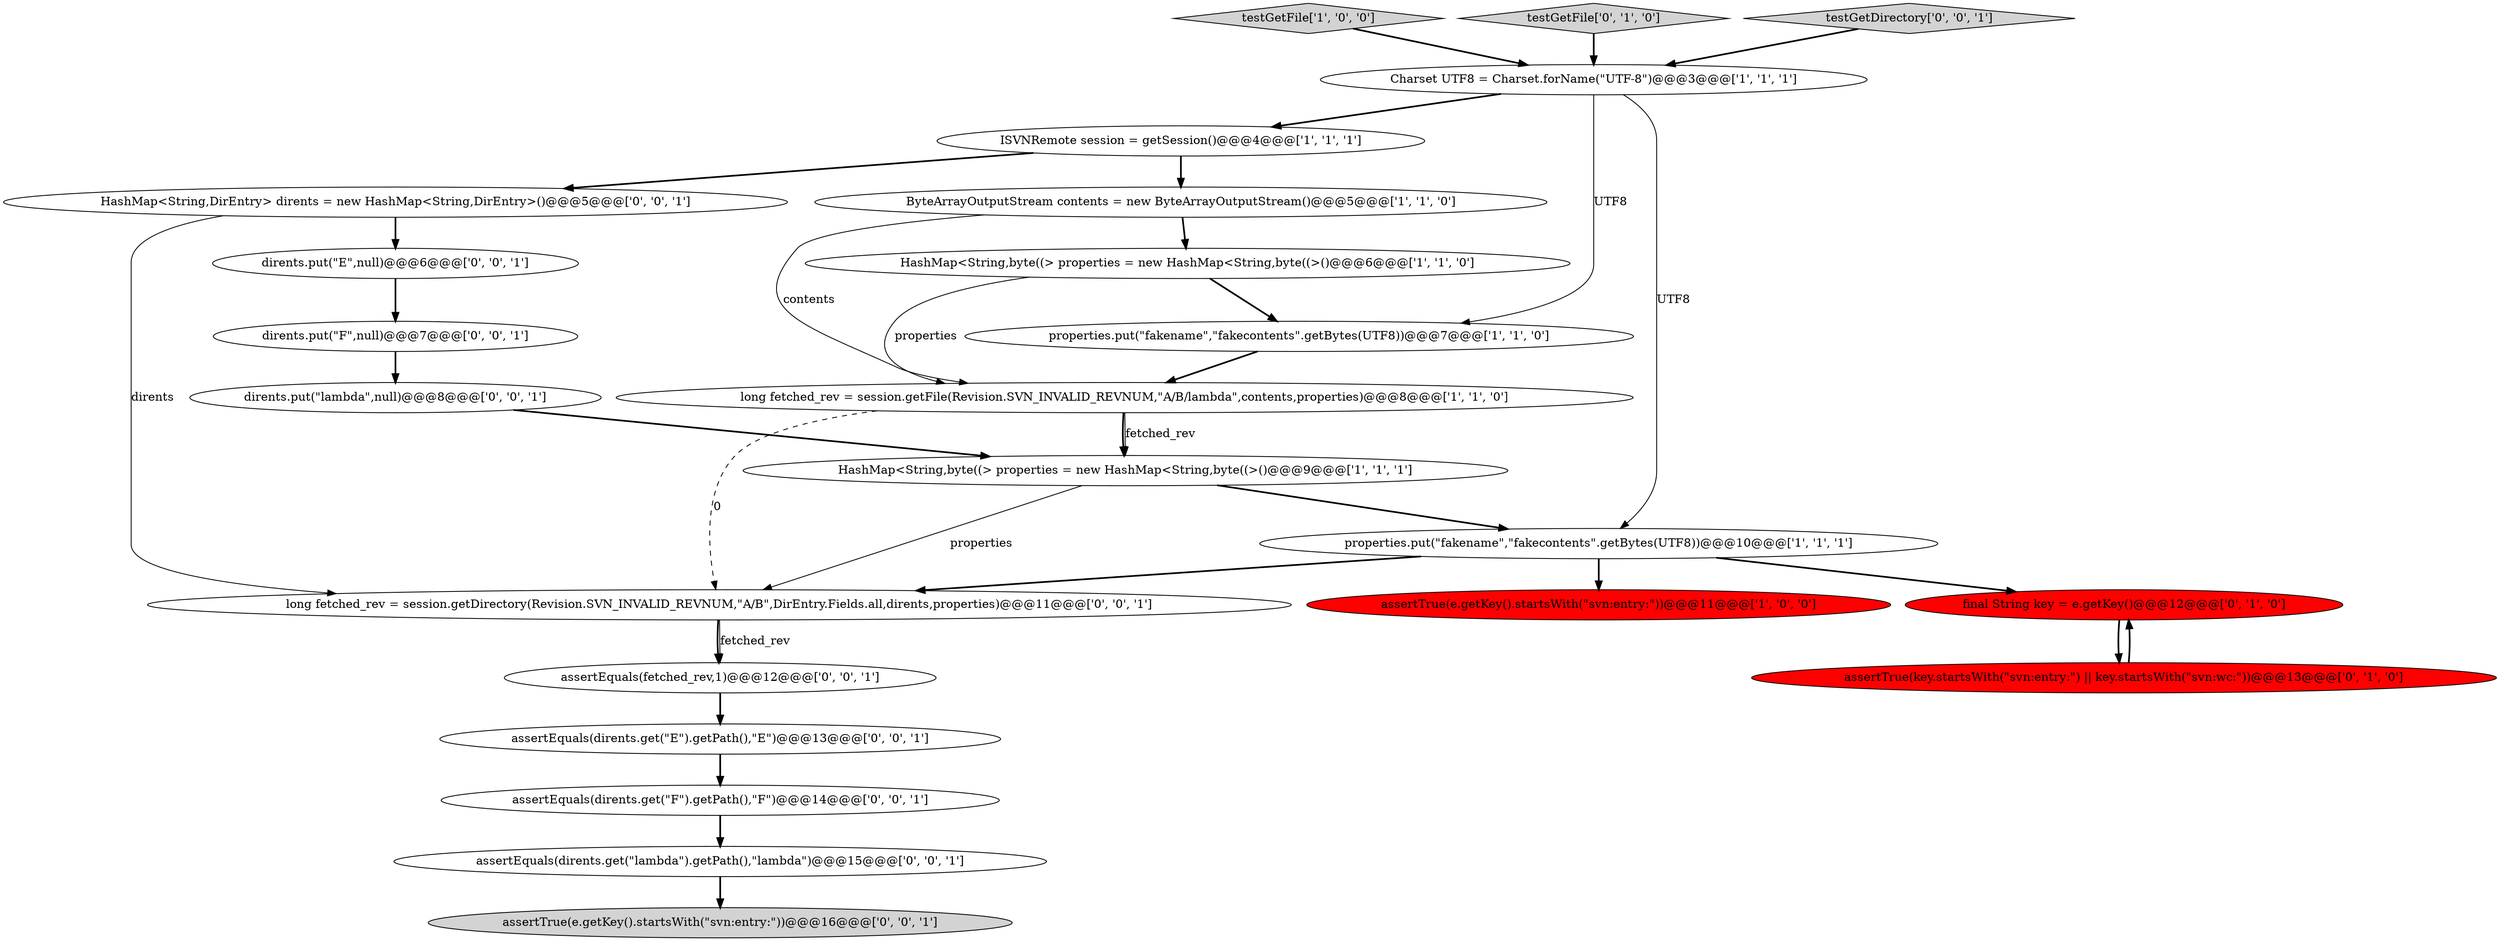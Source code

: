 digraph {
7 [style = filled, label = "Charset UTF8 = Charset.forName(\"UTF-8\")@@@3@@@['1', '1', '1']", fillcolor = white, shape = ellipse image = "AAA0AAABBB1BBB"];
18 [style = filled, label = "HashMap<String,DirEntry> dirents = new HashMap<String,DirEntry>()@@@5@@@['0', '0', '1']", fillcolor = white, shape = ellipse image = "AAA0AAABBB3BBB"];
5 [style = filled, label = "testGetFile['1', '0', '0']", fillcolor = lightgray, shape = diamond image = "AAA0AAABBB1BBB"];
23 [style = filled, label = "assertEquals(dirents.get(\"lambda\").getPath(),\"lambda\")@@@15@@@['0', '0', '1']", fillcolor = white, shape = ellipse image = "AAA0AAABBB3BBB"];
21 [style = filled, label = "dirents.put(\"E\",null)@@@6@@@['0', '0', '1']", fillcolor = white, shape = ellipse image = "AAA0AAABBB3BBB"];
2 [style = filled, label = "ISVNRemote session = getSession()@@@4@@@['1', '1', '1']", fillcolor = white, shape = ellipse image = "AAA0AAABBB1BBB"];
12 [style = filled, label = "assertTrue(key.startsWith(\"svn:entry:\") || key.startsWith(\"svn:wc:\"))@@@13@@@['0', '1', '0']", fillcolor = red, shape = ellipse image = "AAA1AAABBB2BBB"];
16 [style = filled, label = "long fetched_rev = session.getDirectory(Revision.SVN_INVALID_REVNUM,\"A/B\",DirEntry.Fields.all,dirents,properties)@@@11@@@['0', '0', '1']", fillcolor = white, shape = ellipse image = "AAA0AAABBB3BBB"];
0 [style = filled, label = "assertTrue(e.getKey().startsWith(\"svn:entry:\"))@@@11@@@['1', '0', '0']", fillcolor = red, shape = ellipse image = "AAA1AAABBB1BBB"];
19 [style = filled, label = "dirents.put(\"lambda\",null)@@@8@@@['0', '0', '1']", fillcolor = white, shape = ellipse image = "AAA0AAABBB3BBB"];
3 [style = filled, label = "HashMap<String,byte((> properties = new HashMap<String,byte((>()@@@6@@@['1', '1', '0']", fillcolor = white, shape = ellipse image = "AAA0AAABBB1BBB"];
1 [style = filled, label = "HashMap<String,byte((> properties = new HashMap<String,byte((>()@@@9@@@['1', '1', '1']", fillcolor = white, shape = ellipse image = "AAA0AAABBB1BBB"];
13 [style = filled, label = "dirents.put(\"F\",null)@@@7@@@['0', '0', '1']", fillcolor = white, shape = ellipse image = "AAA0AAABBB3BBB"];
10 [style = filled, label = "final String key = e.getKey()@@@12@@@['0', '1', '0']", fillcolor = red, shape = ellipse image = "AAA1AAABBB2BBB"];
9 [style = filled, label = "ByteArrayOutputStream contents = new ByteArrayOutputStream()@@@5@@@['1', '1', '0']", fillcolor = white, shape = ellipse image = "AAA0AAABBB1BBB"];
17 [style = filled, label = "assertEquals(dirents.get(\"F\").getPath(),\"F\")@@@14@@@['0', '0', '1']", fillcolor = white, shape = ellipse image = "AAA0AAABBB3BBB"];
22 [style = filled, label = "assertTrue(e.getKey().startsWith(\"svn:entry:\"))@@@16@@@['0', '0', '1']", fillcolor = lightgray, shape = ellipse image = "AAA0AAABBB3BBB"];
8 [style = filled, label = "properties.put(\"fakename\",\"fakecontents\".getBytes(UTF8))@@@10@@@['1', '1', '1']", fillcolor = white, shape = ellipse image = "AAA0AAABBB1BBB"];
6 [style = filled, label = "long fetched_rev = session.getFile(Revision.SVN_INVALID_REVNUM,\"A/B/lambda\",contents,properties)@@@8@@@['1', '1', '0']", fillcolor = white, shape = ellipse image = "AAA0AAABBB1BBB"];
14 [style = filled, label = "assertEquals(dirents.get(\"E\").getPath(),\"E\")@@@13@@@['0', '0', '1']", fillcolor = white, shape = ellipse image = "AAA0AAABBB3BBB"];
11 [style = filled, label = "testGetFile['0', '1', '0']", fillcolor = lightgray, shape = diamond image = "AAA0AAABBB2BBB"];
15 [style = filled, label = "assertEquals(fetched_rev,1)@@@12@@@['0', '0', '1']", fillcolor = white, shape = ellipse image = "AAA0AAABBB3BBB"];
4 [style = filled, label = "properties.put(\"fakename\",\"fakecontents\".getBytes(UTF8))@@@7@@@['1', '1', '0']", fillcolor = white, shape = ellipse image = "AAA0AAABBB1BBB"];
20 [style = filled, label = "testGetDirectory['0', '0', '1']", fillcolor = lightgray, shape = diamond image = "AAA0AAABBB3BBB"];
8->16 [style = bold, label=""];
8->10 [style = bold, label=""];
16->15 [style = bold, label=""];
1->8 [style = bold, label=""];
15->14 [style = bold, label=""];
4->6 [style = bold, label=""];
6->1 [style = solid, label="fetched_rev"];
2->18 [style = bold, label=""];
14->17 [style = bold, label=""];
2->9 [style = bold, label=""];
3->4 [style = bold, label=""];
17->23 [style = bold, label=""];
8->0 [style = bold, label=""];
6->1 [style = bold, label=""];
19->1 [style = bold, label=""];
13->19 [style = bold, label=""];
12->10 [style = bold, label=""];
6->16 [style = dashed, label="0"];
23->22 [style = bold, label=""];
3->6 [style = solid, label="properties"];
1->16 [style = solid, label="properties"];
10->12 [style = bold, label=""];
7->2 [style = bold, label=""];
18->16 [style = solid, label="dirents"];
7->4 [style = solid, label="UTF8"];
9->6 [style = solid, label="contents"];
9->3 [style = bold, label=""];
5->7 [style = bold, label=""];
18->21 [style = bold, label=""];
20->7 [style = bold, label=""];
11->7 [style = bold, label=""];
7->8 [style = solid, label="UTF8"];
21->13 [style = bold, label=""];
16->15 [style = solid, label="fetched_rev"];
}
